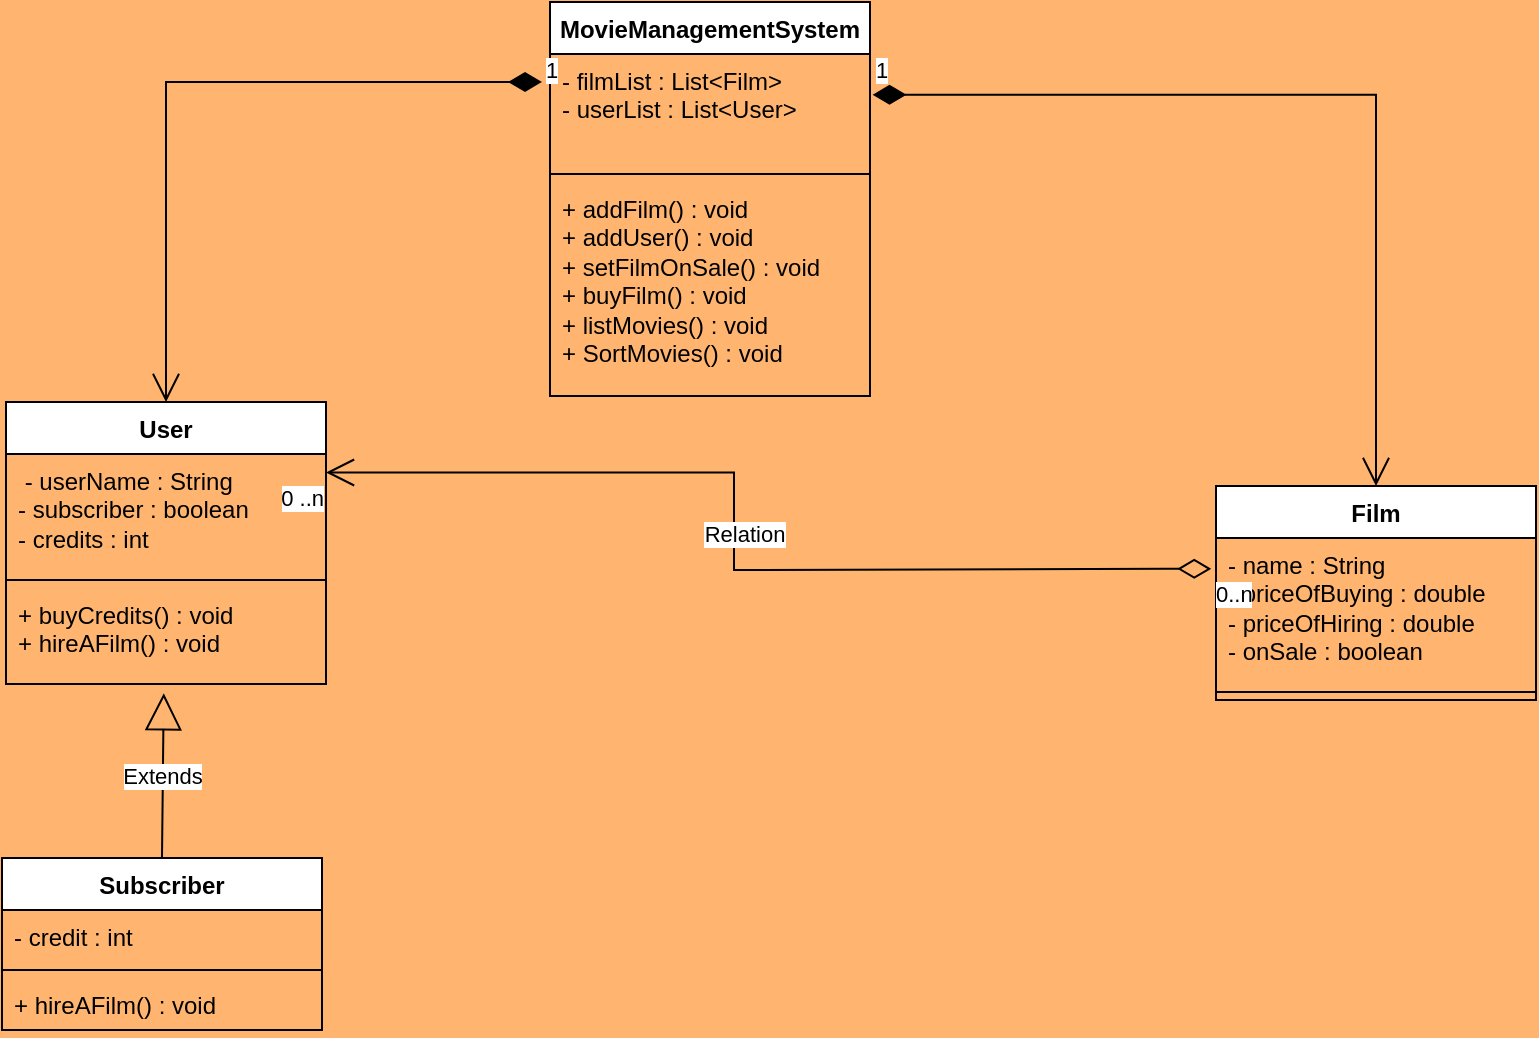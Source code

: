 <mxfile version="21.2.8" type="device">
  <diagram name="Sayfa -1" id="_kO6G-VcGVikHPbz-n0e">
    <mxGraphModel dx="1036" dy="2541" grid="0" gridSize="10" guides="1" tooltips="1" connect="1" arrows="1" fold="1" page="1" pageScale="1" pageWidth="1200" pageHeight="1920" background="#FFB570" math="0" shadow="0">
      <root>
        <mxCell id="0" />
        <mxCell id="1" parent="0" />
        <mxCell id="J1YpLLTXpn_-thO-0Lmq-1" value="Film" style="swimlane;fontStyle=1;align=center;verticalAlign=top;childLayout=stackLayout;horizontal=1;startSize=26;horizontalStack=0;resizeParent=1;resizeParentMax=0;resizeLast=0;collapsible=1;marginBottom=0;whiteSpace=wrap;html=1;" vertex="1" parent="1">
          <mxGeometry x="779" y="186" width="160" height="107" as="geometry" />
        </mxCell>
        <mxCell id="J1YpLLTXpn_-thO-0Lmq-2" value="- name : String&lt;br&gt;- priceOfBuying : double&lt;br&gt;- priceOfHiring : double&amp;nbsp;&lt;br&gt;- onSale : boolean" style="text;strokeColor=none;fillColor=none;align=left;verticalAlign=top;spacingLeft=4;spacingRight=4;overflow=hidden;rotatable=0;points=[[0,0.5],[1,0.5]];portConstraint=eastwest;whiteSpace=wrap;html=1;" vertex="1" parent="J1YpLLTXpn_-thO-0Lmq-1">
          <mxGeometry y="26" width="160" height="73" as="geometry" />
        </mxCell>
        <mxCell id="J1YpLLTXpn_-thO-0Lmq-3" value="" style="line;strokeWidth=1;fillColor=none;align=left;verticalAlign=middle;spacingTop=-1;spacingLeft=3;spacingRight=3;rotatable=0;labelPosition=right;points=[];portConstraint=eastwest;strokeColor=inherit;" vertex="1" parent="J1YpLLTXpn_-thO-0Lmq-1">
          <mxGeometry y="99" width="160" height="8" as="geometry" />
        </mxCell>
        <mxCell id="J1YpLLTXpn_-thO-0Lmq-5" value="User" style="swimlane;fontStyle=1;align=center;verticalAlign=top;childLayout=stackLayout;horizontal=1;startSize=26;horizontalStack=0;resizeParent=1;resizeParentMax=0;resizeLast=0;collapsible=1;marginBottom=0;whiteSpace=wrap;html=1;" vertex="1" parent="1">
          <mxGeometry x="174" y="144" width="160" height="141" as="geometry" />
        </mxCell>
        <mxCell id="J1YpLLTXpn_-thO-0Lmq-6" value="&amp;nbsp;- userName : String&lt;br&gt;- subscriber : boolean&lt;br&gt;- credits : int" style="text;strokeColor=none;fillColor=none;align=left;verticalAlign=top;spacingLeft=4;spacingRight=4;overflow=hidden;rotatable=0;points=[[0,0.5],[1,0.5]];portConstraint=eastwest;whiteSpace=wrap;html=1;" vertex="1" parent="J1YpLLTXpn_-thO-0Lmq-5">
          <mxGeometry y="26" width="160" height="59" as="geometry" />
        </mxCell>
        <mxCell id="J1YpLLTXpn_-thO-0Lmq-7" value="" style="line;strokeWidth=1;fillColor=none;align=left;verticalAlign=middle;spacingTop=-1;spacingLeft=3;spacingRight=3;rotatable=0;labelPosition=right;points=[];portConstraint=eastwest;strokeColor=inherit;" vertex="1" parent="J1YpLLTXpn_-thO-0Lmq-5">
          <mxGeometry y="85" width="160" height="8" as="geometry" />
        </mxCell>
        <mxCell id="J1YpLLTXpn_-thO-0Lmq-8" value="+ buyCredits() : void&lt;br&gt;+ hireAFilm() : void" style="text;strokeColor=none;fillColor=none;align=left;verticalAlign=top;spacingLeft=4;spacingRight=4;overflow=hidden;rotatable=0;points=[[0,0.5],[1,0.5]];portConstraint=eastwest;whiteSpace=wrap;html=1;" vertex="1" parent="J1YpLLTXpn_-thO-0Lmq-5">
          <mxGeometry y="93" width="160" height="48" as="geometry" />
        </mxCell>
        <mxCell id="J1YpLLTXpn_-thO-0Lmq-33" value="Subscriber" style="swimlane;fontStyle=1;align=center;verticalAlign=top;childLayout=stackLayout;horizontal=1;startSize=26;horizontalStack=0;resizeParent=1;resizeParentMax=0;resizeLast=0;collapsible=1;marginBottom=0;whiteSpace=wrap;html=1;" vertex="1" parent="1">
          <mxGeometry x="172" y="372" width="160" height="86" as="geometry" />
        </mxCell>
        <mxCell id="J1YpLLTXpn_-thO-0Lmq-34" value="- credit : int&amp;nbsp;" style="text;strokeColor=none;fillColor=none;align=left;verticalAlign=top;spacingLeft=4;spacingRight=4;overflow=hidden;rotatable=0;points=[[0,0.5],[1,0.5]];portConstraint=eastwest;whiteSpace=wrap;html=1;" vertex="1" parent="J1YpLLTXpn_-thO-0Lmq-33">
          <mxGeometry y="26" width="160" height="26" as="geometry" />
        </mxCell>
        <mxCell id="J1YpLLTXpn_-thO-0Lmq-35" value="" style="line;strokeWidth=1;fillColor=none;align=left;verticalAlign=middle;spacingTop=-1;spacingLeft=3;spacingRight=3;rotatable=0;labelPosition=right;points=[];portConstraint=eastwest;strokeColor=inherit;" vertex="1" parent="J1YpLLTXpn_-thO-0Lmq-33">
          <mxGeometry y="52" width="160" height="8" as="geometry" />
        </mxCell>
        <mxCell id="J1YpLLTXpn_-thO-0Lmq-36" value="+ hireAFilm() : void" style="text;strokeColor=none;fillColor=none;align=left;verticalAlign=top;spacingLeft=4;spacingRight=4;overflow=hidden;rotatable=0;points=[[0,0.5],[1,0.5]];portConstraint=eastwest;whiteSpace=wrap;html=1;" vertex="1" parent="J1YpLLTXpn_-thO-0Lmq-33">
          <mxGeometry y="60" width="160" height="26" as="geometry" />
        </mxCell>
        <mxCell id="J1YpLLTXpn_-thO-0Lmq-37" value="MovieManagementSystem" style="swimlane;fontStyle=1;align=center;verticalAlign=top;childLayout=stackLayout;horizontal=1;startSize=26;horizontalStack=0;resizeParent=1;resizeParentMax=0;resizeLast=0;collapsible=1;marginBottom=0;whiteSpace=wrap;html=1;" vertex="1" parent="1">
          <mxGeometry x="446" y="-56" width="160" height="197" as="geometry" />
        </mxCell>
        <mxCell id="J1YpLLTXpn_-thO-0Lmq-38" value="- filmList : List&amp;lt;Film&amp;gt;&lt;br&gt;- userList : List&amp;lt;User&amp;gt;" style="text;strokeColor=none;fillColor=none;align=left;verticalAlign=top;spacingLeft=4;spacingRight=4;overflow=hidden;rotatable=0;points=[[0,0.5],[1,0.5]];portConstraint=eastwest;whiteSpace=wrap;html=1;" vertex="1" parent="J1YpLLTXpn_-thO-0Lmq-37">
          <mxGeometry y="26" width="160" height="56" as="geometry" />
        </mxCell>
        <mxCell id="J1YpLLTXpn_-thO-0Lmq-39" value="" style="line;strokeWidth=1;fillColor=none;align=left;verticalAlign=middle;spacingTop=-1;spacingLeft=3;spacingRight=3;rotatable=0;labelPosition=right;points=[];portConstraint=eastwest;strokeColor=inherit;" vertex="1" parent="J1YpLLTXpn_-thO-0Lmq-37">
          <mxGeometry y="82" width="160" height="8" as="geometry" />
        </mxCell>
        <mxCell id="J1YpLLTXpn_-thO-0Lmq-40" value="+ addFilm() : void&lt;br&gt;+ addUser() : void&lt;br&gt;+ setFilmOnSale() : void&amp;nbsp;&lt;br&gt;+ buyFilm() : void&amp;nbsp;&lt;br&gt;+ listMovies() : void&amp;nbsp;&lt;br&gt;+ SortMovies() : void&amp;nbsp;" style="text;strokeColor=none;fillColor=none;align=left;verticalAlign=top;spacingLeft=4;spacingRight=4;overflow=hidden;rotatable=0;points=[[0,0.5],[1,0.5]];portConstraint=eastwest;whiteSpace=wrap;html=1;" vertex="1" parent="J1YpLLTXpn_-thO-0Lmq-37">
          <mxGeometry y="90" width="160" height="107" as="geometry" />
        </mxCell>
        <mxCell id="J1YpLLTXpn_-thO-0Lmq-41" value="Extends" style="endArrow=block;endSize=16;endFill=0;html=1;rounded=0;entryX=0.493;entryY=1.096;entryDx=0;entryDy=0;entryPerimeter=0;exitX=0.5;exitY=0;exitDx=0;exitDy=0;" edge="1" parent="1" source="J1YpLLTXpn_-thO-0Lmq-33" target="J1YpLLTXpn_-thO-0Lmq-8">
          <mxGeometry width="160" relative="1" as="geometry">
            <mxPoint x="451" y="218" as="sourcePoint" />
            <mxPoint x="611" y="218" as="targetPoint" />
          </mxGeometry>
        </mxCell>
        <mxCell id="J1YpLLTXpn_-thO-0Lmq-42" value="Relation" style="endArrow=open;html=1;endSize=12;startArrow=diamondThin;startSize=14;startFill=0;edgeStyle=orthogonalEdgeStyle;rounded=0;exitX=-0.015;exitY=0.211;exitDx=0;exitDy=0;exitPerimeter=0;entryX=1;entryY=0.25;entryDx=0;entryDy=0;" edge="1" parent="1" source="J1YpLLTXpn_-thO-0Lmq-2" target="J1YpLLTXpn_-thO-0Lmq-5">
          <mxGeometry x="0.045" y="-5" relative="1" as="geometry">
            <mxPoint x="451" y="218" as="sourcePoint" />
            <mxPoint x="611" y="218" as="targetPoint" />
            <Array as="points">
              <mxPoint x="754" y="228" />
              <mxPoint x="538" y="228" />
              <mxPoint x="538" y="179" />
            </Array>
            <mxPoint as="offset" />
          </mxGeometry>
        </mxCell>
        <mxCell id="J1YpLLTXpn_-thO-0Lmq-43" value="0..n" style="edgeLabel;resizable=0;html=1;align=left;verticalAlign=top;" connectable="0" vertex="1" parent="J1YpLLTXpn_-thO-0Lmq-42">
          <mxGeometry x="-1" relative="1" as="geometry" />
        </mxCell>
        <mxCell id="J1YpLLTXpn_-thO-0Lmq-44" value="0 ..n" style="edgeLabel;resizable=0;html=1;align=right;verticalAlign=top;" connectable="0" vertex="1" parent="J1YpLLTXpn_-thO-0Lmq-42">
          <mxGeometry x="1" relative="1" as="geometry" />
        </mxCell>
        <mxCell id="J1YpLLTXpn_-thO-0Lmq-46" value="1" style="endArrow=open;html=1;endSize=12;startArrow=diamondThin;startSize=14;startFill=1;edgeStyle=orthogonalEdgeStyle;align=left;verticalAlign=bottom;rounded=0;exitX=-0.025;exitY=0.25;exitDx=0;exitDy=0;exitPerimeter=0;entryX=0.5;entryY=0;entryDx=0;entryDy=0;" edge="1" parent="1" source="J1YpLLTXpn_-thO-0Lmq-38" target="J1YpLLTXpn_-thO-0Lmq-5">
          <mxGeometry x="-1" y="3" relative="1" as="geometry">
            <mxPoint x="451" y="218" as="sourcePoint" />
            <mxPoint x="216" y="32" as="targetPoint" />
          </mxGeometry>
        </mxCell>
        <mxCell id="J1YpLLTXpn_-thO-0Lmq-47" value="1" style="endArrow=open;html=1;endSize=12;startArrow=diamondThin;startSize=14;startFill=1;edgeStyle=orthogonalEdgeStyle;align=left;verticalAlign=bottom;rounded=0;exitX=1.008;exitY=0.364;exitDx=0;exitDy=0;exitPerimeter=0;entryX=0.5;entryY=0;entryDx=0;entryDy=0;" edge="1" parent="1" source="J1YpLLTXpn_-thO-0Lmq-38" target="J1YpLLTXpn_-thO-0Lmq-1">
          <mxGeometry x="-1" y="3" relative="1" as="geometry">
            <mxPoint x="451" y="218" as="sourcePoint" />
            <mxPoint x="611" y="218" as="targetPoint" />
          </mxGeometry>
        </mxCell>
      </root>
    </mxGraphModel>
  </diagram>
</mxfile>
